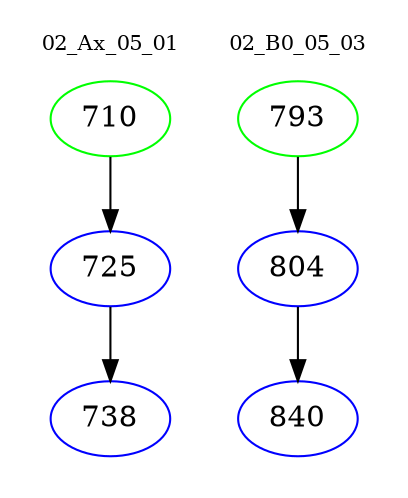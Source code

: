 digraph{
subgraph cluster_0 {
color = white
label = "02_Ax_05_01";
fontsize=10;
T0_710 [label="710", color="green"]
T0_710 -> T0_725 [color="black"]
T0_725 [label="725", color="blue"]
T0_725 -> T0_738 [color="black"]
T0_738 [label="738", color="blue"]
}
subgraph cluster_1 {
color = white
label = "02_B0_05_03";
fontsize=10;
T1_793 [label="793", color="green"]
T1_793 -> T1_804 [color="black"]
T1_804 [label="804", color="blue"]
T1_804 -> T1_840 [color="black"]
T1_840 [label="840", color="blue"]
}
}
